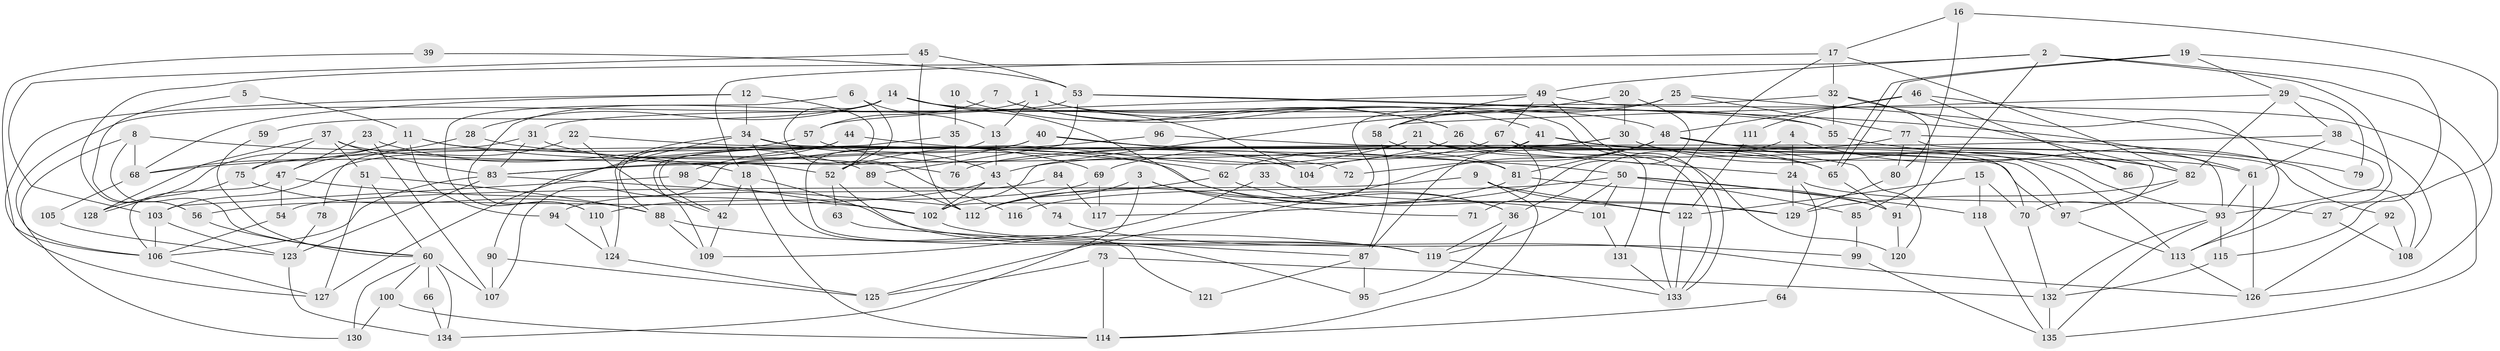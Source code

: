 // coarse degree distribution, {13: 0.014705882352941176, 6: 0.1323529411764706, 4: 0.20588235294117646, 10: 0.029411764705882353, 2: 0.14705882352941177, 9: 0.08823529411764706, 8: 0.04411764705882353, 14: 0.014705882352941176, 11: 0.029411764705882353, 5: 0.11764705882352941, 12: 0.014705882352941176, 3: 0.1323529411764706, 7: 0.029411764705882353}
// Generated by graph-tools (version 1.1) at 2025/51/03/04/25 22:51:15]
// undirected, 135 vertices, 270 edges
graph export_dot {
  node [color=gray90,style=filled];
  1;
  2;
  3;
  4;
  5;
  6;
  7;
  8;
  9;
  10;
  11;
  12;
  13;
  14;
  15;
  16;
  17;
  18;
  19;
  20;
  21;
  22;
  23;
  24;
  25;
  26;
  27;
  28;
  29;
  30;
  31;
  32;
  33;
  34;
  35;
  36;
  37;
  38;
  39;
  40;
  41;
  42;
  43;
  44;
  45;
  46;
  47;
  48;
  49;
  50;
  51;
  52;
  53;
  54;
  55;
  56;
  57;
  58;
  59;
  60;
  61;
  62;
  63;
  64;
  65;
  66;
  67;
  68;
  69;
  70;
  71;
  72;
  73;
  74;
  75;
  76;
  77;
  78;
  79;
  80;
  81;
  82;
  83;
  84;
  85;
  86;
  87;
  88;
  89;
  90;
  91;
  92;
  93;
  94;
  95;
  96;
  97;
  98;
  99;
  100;
  101;
  102;
  103;
  104;
  105;
  106;
  107;
  108;
  109;
  110;
  111;
  112;
  113;
  114;
  115;
  116;
  117;
  118;
  119;
  120;
  121;
  122;
  123;
  124;
  125;
  126;
  127;
  128;
  129;
  130;
  131;
  132;
  133;
  134;
  135;
  1 -- 55;
  1 -- 120;
  1 -- 13;
  1 -- 110;
  2 -- 91;
  2 -- 113;
  2 -- 49;
  2 -- 56;
  2 -- 126;
  3 -- 36;
  3 -- 134;
  3 -- 71;
  3 -- 112;
  4 -- 36;
  4 -- 24;
  4 -- 108;
  5 -- 56;
  5 -- 11;
  6 -- 13;
  6 -- 110;
  6 -- 52;
  7 -- 26;
  7 -- 57;
  7 -- 41;
  8 -- 18;
  8 -- 60;
  8 -- 68;
  8 -- 130;
  9 -- 122;
  9 -- 54;
  9 -- 114;
  9 -- 129;
  10 -- 26;
  10 -- 35;
  11 -- 128;
  11 -- 68;
  11 -- 76;
  11 -- 94;
  11 -- 101;
  12 -- 34;
  12 -- 52;
  12 -- 68;
  12 -- 127;
  13 -- 43;
  13 -- 95;
  14 -- 48;
  14 -- 28;
  14 -- 36;
  14 -- 59;
  14 -- 104;
  14 -- 116;
  15 -- 70;
  15 -- 122;
  15 -- 118;
  16 -- 17;
  16 -- 80;
  16 -- 115;
  17 -- 18;
  17 -- 82;
  17 -- 32;
  17 -- 133;
  18 -- 114;
  18 -- 126;
  18 -- 42;
  19 -- 29;
  19 -- 65;
  19 -- 65;
  19 -- 27;
  20 -- 102;
  20 -- 30;
  20 -- 117;
  21 -- 83;
  21 -- 52;
  21 -- 24;
  21 -- 93;
  21 -- 131;
  22 -- 42;
  22 -- 81;
  22 -- 103;
  23 -- 47;
  23 -- 107;
  23 -- 89;
  24 -- 129;
  24 -- 27;
  24 -- 64;
  25 -- 113;
  25 -- 77;
  25 -- 31;
  25 -- 58;
  26 -- 43;
  26 -- 70;
  27 -- 108;
  28 -- 47;
  28 -- 62;
  29 -- 58;
  29 -- 38;
  29 -- 79;
  29 -- 82;
  30 -- 75;
  30 -- 61;
  30 -- 76;
  30 -- 86;
  31 -- 69;
  31 -- 78;
  31 -- 83;
  32 -- 55;
  32 -- 70;
  32 -- 85;
  32 -- 102;
  33 -- 129;
  33 -- 109;
  34 -- 127;
  34 -- 97;
  34 -- 43;
  34 -- 121;
  34 -- 124;
  35 -- 76;
  35 -- 109;
  36 -- 119;
  36 -- 95;
  37 -- 52;
  37 -- 51;
  37 -- 75;
  37 -- 83;
  37 -- 128;
  38 -- 61;
  38 -- 108;
  38 -- 107;
  39 -- 106;
  39 -- 53;
  40 -- 83;
  40 -- 65;
  40 -- 42;
  40 -- 72;
  41 -- 87;
  41 -- 62;
  41 -- 65;
  41 -- 113;
  42 -- 109;
  43 -- 102;
  43 -- 56;
  43 -- 74;
  44 -- 88;
  44 -- 50;
  44 -- 90;
  45 -- 53;
  45 -- 112;
  45 -- 103;
  46 -- 48;
  46 -- 93;
  46 -- 86;
  46 -- 111;
  47 -- 106;
  47 -- 102;
  47 -- 54;
  48 -- 92;
  48 -- 81;
  48 -- 72;
  48 -- 82;
  48 -- 120;
  48 -- 125;
  49 -- 58;
  49 -- 57;
  49 -- 67;
  49 -- 133;
  49 -- 135;
  50 -- 118;
  50 -- 101;
  50 -- 85;
  50 -- 91;
  50 -- 116;
  50 -- 119;
  51 -- 127;
  51 -- 60;
  51 -- 88;
  52 -- 119;
  52 -- 63;
  53 -- 89;
  53 -- 106;
  53 -- 55;
  53 -- 61;
  54 -- 106;
  55 -- 82;
  56 -- 60;
  57 -- 68;
  57 -- 104;
  58 -- 81;
  58 -- 87;
  59 -- 60;
  60 -- 100;
  60 -- 66;
  60 -- 107;
  60 -- 130;
  60 -- 134;
  61 -- 93;
  61 -- 126;
  62 -- 112;
  62 -- 122;
  63 -- 87;
  64 -- 114;
  65 -- 91;
  66 -- 134;
  67 -- 133;
  67 -- 69;
  67 -- 71;
  68 -- 105;
  69 -- 110;
  69 -- 117;
  70 -- 132;
  73 -- 125;
  73 -- 132;
  73 -- 114;
  74 -- 99;
  75 -- 88;
  75 -- 128;
  77 -- 104;
  77 -- 93;
  77 -- 79;
  77 -- 80;
  78 -- 123;
  80 -- 129;
  81 -- 91;
  81 -- 112;
  82 -- 97;
  82 -- 129;
  83 -- 106;
  83 -- 112;
  83 -- 123;
  84 -- 117;
  84 -- 94;
  85 -- 99;
  87 -- 95;
  87 -- 121;
  88 -- 119;
  88 -- 109;
  89 -- 112;
  90 -- 107;
  90 -- 125;
  91 -- 120;
  92 -- 126;
  92 -- 108;
  93 -- 132;
  93 -- 115;
  93 -- 135;
  94 -- 124;
  96 -- 98;
  96 -- 97;
  97 -- 113;
  98 -- 103;
  98 -- 102;
  99 -- 135;
  100 -- 114;
  100 -- 130;
  101 -- 131;
  102 -- 119;
  103 -- 106;
  103 -- 123;
  105 -- 123;
  106 -- 127;
  110 -- 124;
  111 -- 122;
  113 -- 126;
  115 -- 132;
  118 -- 135;
  119 -- 133;
  122 -- 133;
  123 -- 134;
  124 -- 125;
  131 -- 133;
  132 -- 135;
}
